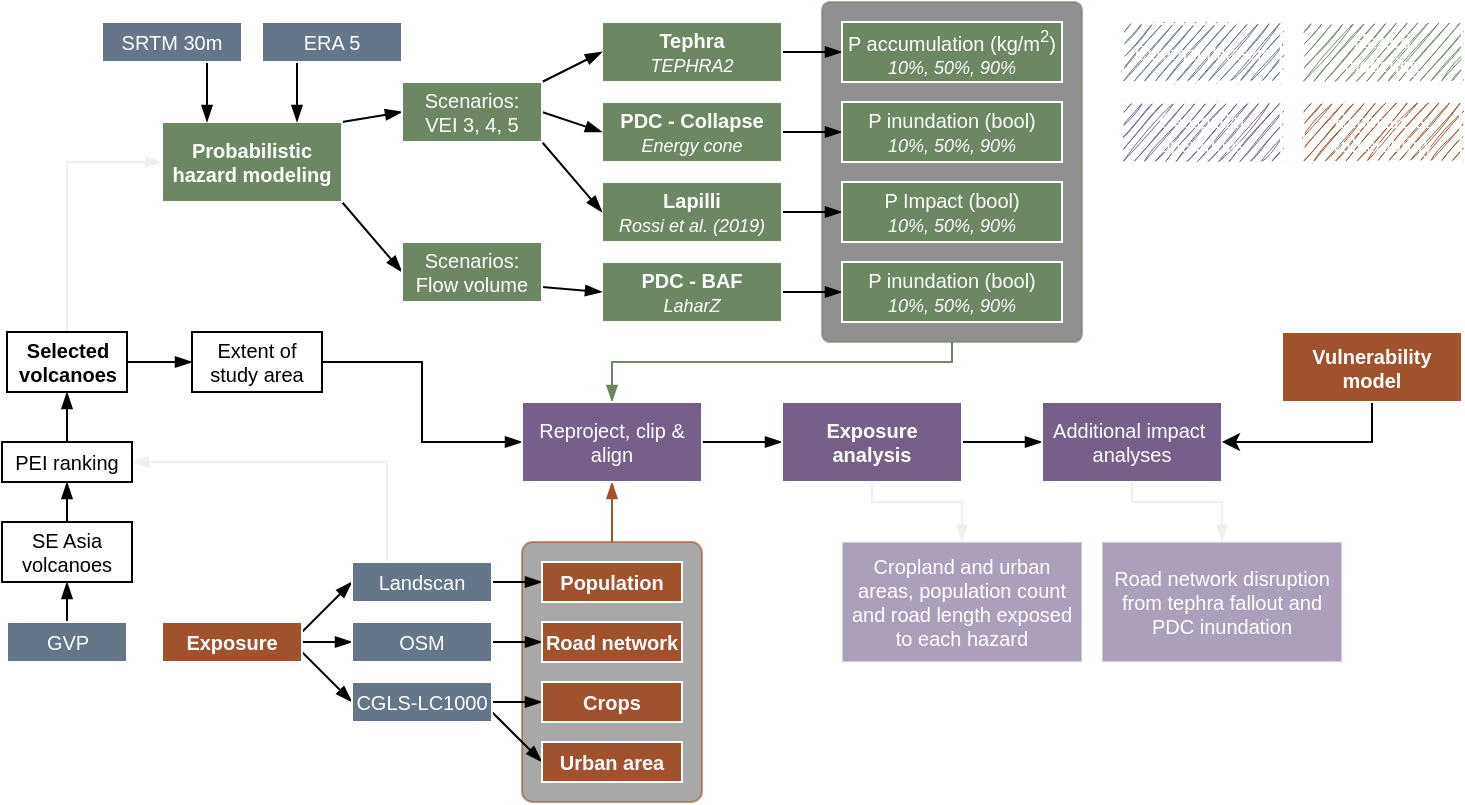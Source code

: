 <mxfile version="14.2.4" type="embed">
    <diagram id="a_LjDYhtA-ulUlTK65He" name="Page-1">
        <mxGraphModel dx="896" dy="860" grid="0" gridSize="10" guides="1" tooltips="1" connect="1" arrows="1" fold="1" page="0" pageScale="1" pageWidth="827" pageHeight="1169" math="0" shadow="0">
            <root>
                <mxCell id="0"/>
                <mxCell id="1" parent="0"/>
                <mxCell id="73" value="" style="edgeStyle=orthogonalEdgeStyle;rounded=0;jumpSize=6;orthogonalLoop=1;jettySize=auto;html=1;startArrow=none;startFill=0;endArrow=blockThin;endFill=1;strokeWidth=1;fontSize=10;strokeColor=#A0522D;" parent="1" source="61" target="39" edge="1">
                    <mxGeometry relative="1" as="geometry"/>
                </mxCell>
                <mxCell id="61" value="" style="rounded=1;whiteSpace=wrap;html=1;shadow=0;strokeWidth=1;fontSize=10;opacity=60;arcSize=6;fillColor=#6E6E6E;strokeColor=#A0522D;" parent="1" vertex="1">
                    <mxGeometry x="320" y="290" width="90" height="130" as="geometry"/>
                </mxCell>
                <mxCell id="72" style="edgeStyle=orthogonalEdgeStyle;rounded=0;jumpSize=6;orthogonalLoop=1;jettySize=auto;html=1;exitX=0.5;exitY=1;exitDx=0;exitDy=0;entryX=0.5;entryY=0;entryDx=0;entryDy=0;startArrow=none;startFill=0;endArrow=blockThin;endFill=1;strokeWidth=1;fontSize=10;strokeColor=#6D8764;" parent="1" source="60" target="39" edge="1">
                    <mxGeometry relative="1" as="geometry">
                        <Array as="points">
                            <mxPoint x="535" y="200"/>
                            <mxPoint x="365" y="200"/>
                        </Array>
                    </mxGeometry>
                </mxCell>
                <mxCell id="60" value="" style="rounded=1;whiteSpace=wrap;html=1;shadow=0;strokeWidth=1;fontSize=10;opacity=60;arcSize=3;fillColor=#474747;strokeColor=#6D8764;" parent="1" vertex="1">
                    <mxGeometry x="470" y="20" width="130" height="170" as="geometry"/>
                </mxCell>
                <mxCell id="40" style="edgeStyle=none;rounded=0;orthogonalLoop=1;jettySize=auto;html=1;exitX=1;exitY=0.5;exitDx=0;exitDy=0;endArrow=blockThin;endFill=1;fontSize=10;" parent="1" source="3" target="31" edge="1">
                    <mxGeometry relative="1" as="geometry"/>
                </mxCell>
                <mxCell id="88" style="edgeStyle=orthogonalEdgeStyle;rounded=0;jumpSize=4;orthogonalLoop=1;jettySize=auto;html=1;exitX=0.5;exitY=0;exitDx=0;exitDy=0;entryX=0;entryY=0.5;entryDx=0;entryDy=0;startArrow=none;startFill=0;endArrow=blockThin;endFill=1;strokeColor=#F0F0F0;strokeWidth=1;fontSize=10;" parent="1" source="3" target="4" edge="1">
                    <mxGeometry relative="1" as="geometry"/>
                </mxCell>
                <mxCell id="3" value="Selected&lt;br&gt;volcanoes" style="rounded=0;whiteSpace=wrap;html=1;fontSize=10;fontStyle=1" parent="1" vertex="1">
                    <mxGeometry x="62.5" y="185" width="60" height="30" as="geometry"/>
                </mxCell>
                <mxCell id="18" style="rounded=0;orthogonalLoop=1;jettySize=auto;html=1;exitX=1;exitY=0;exitDx=0;exitDy=0;entryX=0;entryY=0.5;entryDx=0;entryDy=0;fontSize=10;endArrow=blockThin;endFill=1;" parent="1" source="4" target="11" edge="1">
                    <mxGeometry relative="1" as="geometry"/>
                </mxCell>
                <mxCell id="19" style="rounded=0;orthogonalLoop=1;jettySize=auto;html=1;exitX=1;exitY=1;exitDx=0;exitDy=0;entryX=0;entryY=0.5;entryDx=0;entryDy=0;fontSize=10;endArrow=blockThin;endFill=1;" parent="1" source="4" target="12" edge="1">
                    <mxGeometry relative="1" as="geometry"/>
                </mxCell>
                <mxCell id="4" value="Probabilistic hazard modeling" style="rounded=0;whiteSpace=wrap;html=1;fontSize=10;fillColor=#6d8764;fontColor=#ffffff;strokeColor=#FFFFFF;fontStyle=1" parent="1" vertex="1">
                    <mxGeometry x="140" y="80" width="90" height="40" as="geometry"/>
                </mxCell>
                <mxCell id="52" style="edgeStyle=none;rounded=0;orthogonalLoop=1;jettySize=auto;html=1;exitX=1;exitY=0.25;exitDx=0;exitDy=0;entryX=0;entryY=0.5;entryDx=0;entryDy=0;endArrow=blockThin;endFill=1;fontSize=10;" parent="1" source="6" target="32" edge="1">
                    <mxGeometry relative="1" as="geometry"/>
                </mxCell>
                <mxCell id="53" style="edgeStyle=none;rounded=0;orthogonalLoop=1;jettySize=auto;html=1;exitX=1;exitY=0.5;exitDx=0;exitDy=0;entryX=0;entryY=0.5;entryDx=0;entryDy=0;endArrow=blockThin;endFill=1;fontSize=10;" parent="1" source="6" target="34" edge="1">
                    <mxGeometry relative="1" as="geometry"/>
                </mxCell>
                <mxCell id="54" style="edgeStyle=none;rounded=0;orthogonalLoop=1;jettySize=auto;html=1;exitX=1;exitY=0.75;exitDx=0;exitDy=0;entryX=0;entryY=0.5;entryDx=0;entryDy=0;endArrow=blockThin;endFill=1;fontSize=10;" parent="1" source="6" target="33" edge="1">
                    <mxGeometry relative="1" as="geometry"/>
                </mxCell>
                <mxCell id="6" value="Exposure" style="rounded=0;whiteSpace=wrap;html=1;fontSize=10;fillColor=#a0522d;fontColor=#ffffff;strokeColor=#FFFFFF;fontStyle=1" parent="1" vertex="1">
                    <mxGeometry x="140" y="330" width="70" height="20" as="geometry"/>
                </mxCell>
                <mxCell id="24" style="edgeStyle=none;rounded=0;orthogonalLoop=1;jettySize=auto;html=1;exitX=1;exitY=0.5;exitDx=0;exitDy=0;entryX=0;entryY=0.5;entryDx=0;entryDy=0;endArrow=blockThin;endFill=1;fontSize=10;" parent="1" source="7" target="13" edge="1">
                    <mxGeometry relative="1" as="geometry"/>
                </mxCell>
                <mxCell id="7" value="&lt;b&gt;Tephra&lt;/b&gt;&lt;br&gt;&lt;i&gt;&lt;font style=&quot;font-size: 9px&quot;&gt;TEPHRA2&lt;/font&gt;&lt;/i&gt;" style="rounded=0;whiteSpace=wrap;html=1;fontSize=10;fillColor=#6d8764;fontColor=#ffffff;strokeColor=#FFFFFF;" parent="1" vertex="1">
                    <mxGeometry x="360" y="30" width="90" height="30" as="geometry"/>
                </mxCell>
                <mxCell id="68" style="edgeStyle=orthogonalEdgeStyle;rounded=0;jumpSize=6;orthogonalLoop=1;jettySize=auto;html=1;exitX=1;exitY=0.5;exitDx=0;exitDy=0;entryX=0;entryY=0.5;entryDx=0;entryDy=0;startArrow=none;startFill=0;endArrow=blockThin;endFill=1;strokeWidth=1;fontSize=10;" parent="1" source="8" target="64" edge="1">
                    <mxGeometry relative="1" as="geometry"/>
                </mxCell>
                <mxCell id="8" value="&lt;b&gt;PDC - Collapse&lt;/b&gt;&lt;br&gt;&lt;i&gt;&lt;font style=&quot;font-size: 9px&quot;&gt;Energy cone&lt;/font&gt;&lt;/i&gt;" style="rounded=0;whiteSpace=wrap;html=1;fontSize=10;fillColor=#6d8764;fontColor=#ffffff;strokeColor=#FFFFFF;" parent="1" vertex="1">
                    <mxGeometry x="360" y="70" width="90" height="30" as="geometry"/>
                </mxCell>
                <mxCell id="70" style="edgeStyle=orthogonalEdgeStyle;rounded=0;jumpSize=6;orthogonalLoop=1;jettySize=auto;html=1;exitX=1;exitY=0.5;exitDx=0;exitDy=0;entryX=0;entryY=0.5;entryDx=0;entryDy=0;startArrow=none;startFill=0;endArrow=blockThin;endFill=1;strokeWidth=1;fontSize=10;" parent="1" source="9" target="65" edge="1">
                    <mxGeometry relative="1" as="geometry"/>
                </mxCell>
                <mxCell id="9" value="&lt;b&gt;PDC - BAF&lt;/b&gt;&lt;br&gt;&lt;i&gt;&lt;font style=&quot;font-size: 9px&quot;&gt;LaharZ&lt;/font&gt;&lt;/i&gt;" style="rounded=0;whiteSpace=wrap;html=1;fontSize=10;fillColor=#6d8764;fontColor=#ffffff;strokeColor=#FFFFFF;" parent="1" vertex="1">
                    <mxGeometry x="360" y="150" width="90" height="30" as="geometry"/>
                </mxCell>
                <mxCell id="69" style="edgeStyle=orthogonalEdgeStyle;rounded=0;jumpSize=6;orthogonalLoop=1;jettySize=auto;html=1;exitX=1;exitY=0.5;exitDx=0;exitDy=0;entryX=0;entryY=0.5;entryDx=0;entryDy=0;startArrow=none;startFill=0;endArrow=blockThin;endFill=1;strokeWidth=1;fontSize=10;" parent="1" source="10" target="15" edge="1">
                    <mxGeometry relative="1" as="geometry"/>
                </mxCell>
                <mxCell id="10" value="&lt;b&gt;Lapilli&lt;/b&gt;&lt;br&gt;&lt;i&gt;&lt;font style=&quot;font-size: 9px&quot;&gt;Rossi et al. (2019)&lt;/font&gt;&lt;/i&gt;" style="rounded=0;whiteSpace=wrap;html=1;fontSize=10;fillColor=#6d8764;fontColor=#ffffff;strokeColor=#FFFFFF;" parent="1" vertex="1">
                    <mxGeometry x="360" y="110" width="90" height="30" as="geometry"/>
                </mxCell>
                <mxCell id="20" style="rounded=0;orthogonalLoop=1;jettySize=auto;html=1;exitX=1;exitY=0;exitDx=0;exitDy=0;entryX=0;entryY=0.5;entryDx=0;entryDy=0;fontSize=10;endArrow=blockThin;endFill=1;" parent="1" source="11" target="7" edge="1">
                    <mxGeometry relative="1" as="geometry"/>
                </mxCell>
                <mxCell id="21" style="rounded=0;orthogonalLoop=1;jettySize=auto;html=1;exitX=1;exitY=0.5;exitDx=0;exitDy=0;entryX=0;entryY=0.5;entryDx=0;entryDy=0;fontSize=10;endArrow=blockThin;endFill=1;" parent="1" source="11" target="8" edge="1">
                    <mxGeometry relative="1" as="geometry"/>
                </mxCell>
                <mxCell id="22" style="rounded=0;orthogonalLoop=1;jettySize=auto;html=1;exitX=1;exitY=1;exitDx=0;exitDy=0;entryX=0;entryY=0.5;entryDx=0;entryDy=0;fontSize=10;endArrow=blockThin;endFill=1;" parent="1" source="11" target="10" edge="1">
                    <mxGeometry relative="1" as="geometry"/>
                </mxCell>
                <mxCell id="11" value="Scenarios: &lt;br&gt;VEI 3, 4, 5" style="rounded=0;whiteSpace=wrap;html=1;fontSize=10;fillColor=#6d8764;fontColor=#ffffff;strokeColor=#FFFFFF;" parent="1" vertex="1">
                    <mxGeometry x="260" y="60" width="70" height="30" as="geometry"/>
                </mxCell>
                <mxCell id="23" style="rounded=0;orthogonalLoop=1;jettySize=auto;html=1;exitX=1;exitY=0.75;exitDx=0;exitDy=0;entryX=0;entryY=0.5;entryDx=0;entryDy=0;fontSize=10;endArrow=blockThin;endFill=1;" parent="1" source="12" target="9" edge="1">
                    <mxGeometry relative="1" as="geometry"/>
                </mxCell>
                <mxCell id="12" value="Scenarios: Flow volume" style="rounded=0;whiteSpace=wrap;html=1;fontSize=10;fillColor=#6d8764;fontColor=#ffffff;strokeColor=#FFFFFF;" parent="1" vertex="1">
                    <mxGeometry x="260" y="140" width="70" height="30" as="geometry"/>
                </mxCell>
                <mxCell id="13" value="P accumulation (kg/m&lt;sup&gt;2&lt;/sup&gt;)&lt;br&gt;&lt;i&gt;&lt;font style=&quot;font-size: 9px&quot;&gt;10%, 50%, 90%&lt;/font&gt;&lt;/i&gt;" style="rounded=0;whiteSpace=wrap;html=1;fontSize=10;fillColor=#6d8764;fontColor=#ffffff;strokeColor=#FFFFFF;" parent="1" vertex="1">
                    <mxGeometry x="480" y="30" width="110" height="30" as="geometry"/>
                </mxCell>
                <mxCell id="15" value="P Impact (bool)&lt;br&gt;&lt;i&gt;&lt;font style=&quot;font-size: 9px&quot;&gt;10%, 50%, 90%&lt;/font&gt;&lt;/i&gt;" style="rounded=0;whiteSpace=wrap;html=1;fontSize=10;fillColor=#6d8764;fontColor=#ffffff;strokeColor=#FFFFFF;" parent="1" vertex="1">
                    <mxGeometry x="480" y="110" width="110" height="30" as="geometry"/>
                </mxCell>
                <mxCell id="71" style="rounded=0;jumpSize=6;orthogonalLoop=1;jettySize=auto;html=1;exitX=1;exitY=0.5;exitDx=0;exitDy=0;entryX=0;entryY=0.5;entryDx=0;entryDy=0;startArrow=none;startFill=0;endArrow=blockThin;endFill=1;strokeWidth=1;fontSize=10;edgeStyle=orthogonalEdgeStyle;" parent="1" source="31" target="39" edge="1">
                    <mxGeometry relative="1" as="geometry"/>
                </mxCell>
                <mxCell id="31" value="Extent of study area" style="rounded=0;whiteSpace=wrap;html=1;fontSize=10;" parent="1" vertex="1">
                    <mxGeometry x="155" y="185" width="65" height="30" as="geometry"/>
                </mxCell>
                <mxCell id="47" style="edgeStyle=none;rounded=0;orthogonalLoop=1;jettySize=auto;html=1;exitX=1;exitY=0.5;exitDx=0;exitDy=0;entryX=0;entryY=0.5;entryDx=0;entryDy=0;endArrow=blockThin;endFill=1;fontSize=10;" parent="1" source="32" target="38" edge="1">
                    <mxGeometry relative="1" as="geometry"/>
                </mxCell>
                <mxCell id="82" style="edgeStyle=orthogonalEdgeStyle;rounded=0;jumpSize=4;orthogonalLoop=1;jettySize=auto;html=1;exitX=0.25;exitY=0;exitDx=0;exitDy=0;entryX=1;entryY=0.5;entryDx=0;entryDy=0;startArrow=none;startFill=0;endArrow=blockThin;endFill=1;strokeWidth=1;fontSize=10;strokeColor=#F0F0F0;" parent="1" source="32" target="57" edge="1">
                    <mxGeometry relative="1" as="geometry">
                        <Array as="points">
                            <mxPoint x="253" y="250"/>
                        </Array>
                    </mxGeometry>
                </mxCell>
                <mxCell id="32" value="Landscan" style="rounded=0;whiteSpace=wrap;html=1;fontSize=10;fillColor=#647687;fontColor=#ffffff;strokeColor=#FFFFFF;" parent="1" vertex="1">
                    <mxGeometry x="235" y="300" width="70" height="20" as="geometry"/>
                </mxCell>
                <mxCell id="48" style="edgeStyle=none;rounded=0;orthogonalLoop=1;jettySize=auto;html=1;exitX=1;exitY=0.5;exitDx=0;exitDy=0;entryX=0;entryY=0.5;entryDx=0;entryDy=0;endArrow=blockThin;endFill=1;fontSize=10;" parent="1" source="33" target="36" edge="1">
                    <mxGeometry relative="1" as="geometry"/>
                </mxCell>
                <mxCell id="49" style="edgeStyle=none;rounded=0;orthogonalLoop=1;jettySize=auto;html=1;exitX=1;exitY=0.75;exitDx=0;exitDy=0;entryX=0;entryY=0.5;entryDx=0;entryDy=0;endArrow=blockThin;endFill=1;fontSize=10;" parent="1" source="33" target="37" edge="1">
                    <mxGeometry relative="1" as="geometry"/>
                </mxCell>
                <mxCell id="33" value="CGLS-LC1000" style="rounded=0;whiteSpace=wrap;html=1;fontSize=10;fillColor=#647687;fontColor=#ffffff;strokeColor=#FFFFFF;" parent="1" vertex="1">
                    <mxGeometry x="235" y="360" width="70" height="20" as="geometry"/>
                </mxCell>
                <mxCell id="50" style="edgeStyle=none;rounded=0;orthogonalLoop=1;jettySize=auto;html=1;exitX=1;exitY=0.5;exitDx=0;exitDy=0;entryX=0;entryY=0.5;entryDx=0;entryDy=0;endArrow=blockThin;endFill=1;fontSize=10;" parent="1" source="34" target="35" edge="1">
                    <mxGeometry relative="1" as="geometry"/>
                </mxCell>
                <mxCell id="34" value="OSM" style="rounded=0;whiteSpace=wrap;html=1;fontSize=10;fillColor=#647687;fontColor=#ffffff;strokeColor=#FFFFFF;" parent="1" vertex="1">
                    <mxGeometry x="235" y="330" width="70" height="20" as="geometry"/>
                </mxCell>
                <mxCell id="35" value="Road network" style="rounded=0;whiteSpace=wrap;html=1;fontSize=10;fillColor=#a0522d;fontColor=#ffffff;strokeColor=#FFFFFF;fontStyle=1" parent="1" vertex="1">
                    <mxGeometry x="330" y="330" width="70" height="20" as="geometry"/>
                </mxCell>
                <mxCell id="36" value="Crops" style="rounded=0;whiteSpace=wrap;html=1;fontSize=10;fillColor=#a0522d;fontColor=#ffffff;strokeColor=#FFFFFF;fontStyle=1" parent="1" vertex="1">
                    <mxGeometry x="330" y="360" width="70" height="20" as="geometry"/>
                </mxCell>
                <mxCell id="37" value="Urban area" style="rounded=0;whiteSpace=wrap;html=1;fontSize=10;fillColor=#a0522d;fontColor=#ffffff;strokeColor=#FFFFFF;fontStyle=1" parent="1" vertex="1">
                    <mxGeometry x="330" y="390" width="70" height="20" as="geometry"/>
                </mxCell>
                <mxCell id="38" value="Population" style="rounded=0;whiteSpace=wrap;html=1;fontSize=10;fillColor=#a0522d;fontColor=#ffffff;strokeColor=#FFFFFF;fontStyle=1" parent="1" vertex="1">
                    <mxGeometry x="330" y="300" width="70" height="20" as="geometry"/>
                </mxCell>
                <mxCell id="79" style="edgeStyle=orthogonalEdgeStyle;rounded=0;jumpSize=6;orthogonalLoop=1;jettySize=auto;html=1;exitX=1;exitY=0.5;exitDx=0;exitDy=0;startArrow=none;startFill=0;endArrow=blockThin;endFill=1;strokeWidth=1;fontSize=10;" parent="1" source="39" target="55" edge="1">
                    <mxGeometry relative="1" as="geometry"/>
                </mxCell>
                <mxCell id="39" value="Reproject, clip &amp;amp; align" style="rounded=0;whiteSpace=wrap;html=1;fontSize=10;fillColor=#76608a;fontColor=#ffffff;strokeColor=#FFFFFF;" parent="1" vertex="1">
                    <mxGeometry x="320" y="220" width="90" height="40" as="geometry"/>
                </mxCell>
                <mxCell id="75" style="edgeStyle=orthogonalEdgeStyle;rounded=0;jumpSize=6;orthogonalLoop=1;jettySize=auto;html=1;exitX=0.5;exitY=1;exitDx=0;exitDy=0;entryX=0.75;entryY=0;entryDx=0;entryDy=0;startArrow=none;startFill=0;endArrow=blockThin;endFill=1;strokeWidth=1;fontSize=10;" parent="1" source="41" target="4" edge="1">
                    <mxGeometry relative="1" as="geometry"/>
                </mxCell>
                <mxCell id="41" value="ERA 5" style="rounded=0;whiteSpace=wrap;html=1;fontSize=10;fillColor=#647687;fontColor=#ffffff;strokeColor=#FFFFFF;" parent="1" vertex="1">
                    <mxGeometry x="190" y="30" width="70" height="20" as="geometry"/>
                </mxCell>
                <mxCell id="74" style="edgeStyle=orthogonalEdgeStyle;rounded=0;jumpSize=6;orthogonalLoop=1;jettySize=auto;html=1;exitX=0.5;exitY=1;exitDx=0;exitDy=0;entryX=0.25;entryY=0;entryDx=0;entryDy=0;startArrow=none;startFill=0;endArrow=blockThin;endFill=1;strokeWidth=1;fontSize=10;" parent="1" source="42" target="4" edge="1">
                    <mxGeometry relative="1" as="geometry"/>
                </mxCell>
                <mxCell id="42" value="SRTM 30m" style="rounded=0;whiteSpace=wrap;html=1;fontSize=10;fillColor=#647687;fontColor=#ffffff;strokeColor=#FFFFFF;" parent="1" vertex="1">
                    <mxGeometry x="110" y="30" width="70" height="20" as="geometry"/>
                </mxCell>
                <mxCell id="81" style="edgeStyle=orthogonalEdgeStyle;rounded=0;jumpSize=6;orthogonalLoop=1;jettySize=auto;html=1;exitX=1;exitY=0.5;exitDx=0;exitDy=0;entryX=0;entryY=0.5;entryDx=0;entryDy=0;startArrow=none;startFill=0;endArrow=blockThin;endFill=1;strokeWidth=1;fontSize=10;" parent="1" source="55" target="80" edge="1">
                    <mxGeometry relative="1" as="geometry"/>
                </mxCell>
                <mxCell id="86" style="edgeStyle=orthogonalEdgeStyle;rounded=0;jumpSize=4;orthogonalLoop=1;jettySize=auto;html=1;exitX=0.5;exitY=1;exitDx=0;exitDy=0;entryX=0.5;entryY=0;entryDx=0;entryDy=0;startArrow=none;startFill=0;endArrow=blockThin;endFill=1;strokeColor=#F0F0F0;strokeWidth=1;fontSize=10;" parent="1" source="55" target="84" edge="1">
                    <mxGeometry relative="1" as="geometry">
                        <Array as="points">
                            <mxPoint x="495" y="270"/>
                            <mxPoint x="540" y="270"/>
                        </Array>
                    </mxGeometry>
                </mxCell>
                <mxCell id="55" value="Exposure &lt;br&gt;analysis" style="rounded=0;whiteSpace=wrap;html=1;fontSize=10;fillColor=#76608a;fontColor=#ffffff;strokeColor=#FFFFFF;fontStyle=1" parent="1" vertex="1">
                    <mxGeometry x="450" y="220" width="90" height="40" as="geometry"/>
                </mxCell>
                <mxCell id="58" style="edgeStyle=none;rounded=0;orthogonalLoop=1;jettySize=auto;html=1;exitX=0.5;exitY=0;exitDx=0;exitDy=0;entryX=0.5;entryY=1;entryDx=0;entryDy=0;endArrow=blockThin;endFill=1;fontSize=10;" parent="1" source="56" target="57" edge="1">
                    <mxGeometry relative="1" as="geometry"/>
                </mxCell>
                <mxCell id="56" value="SE Asia &lt;br&gt;volcanoes" style="rounded=0;whiteSpace=wrap;html=1;fontSize=10;" parent="1" vertex="1">
                    <mxGeometry x="60" y="280" width="65" height="30" as="geometry"/>
                </mxCell>
                <mxCell id="59" style="edgeStyle=none;rounded=0;orthogonalLoop=1;jettySize=auto;html=1;exitX=0.5;exitY=0;exitDx=0;exitDy=0;entryX=0.5;entryY=1;entryDx=0;entryDy=0;endArrow=blockThin;endFill=1;fontSize=10;" parent="1" source="57" target="3" edge="1">
                    <mxGeometry relative="1" as="geometry"/>
                </mxCell>
                <mxCell id="57" value="PEI ranking" style="rounded=0;whiteSpace=wrap;html=1;fontSize=10;" parent="1" vertex="1">
                    <mxGeometry x="60" y="240" width="65" height="20" as="geometry"/>
                </mxCell>
                <mxCell id="64" value="P inundation (bool)&lt;br&gt;&lt;i&gt;&lt;font style=&quot;font-size: 9px&quot;&gt;10%, 50%, 90%&lt;/font&gt;&lt;/i&gt;" style="rounded=0;whiteSpace=wrap;html=1;fontSize=10;fillColor=#6d8764;fontColor=#ffffff;strokeColor=#FFFFFF;" parent="1" vertex="1">
                    <mxGeometry x="480" y="70" width="110" height="30" as="geometry"/>
                </mxCell>
                <mxCell id="65" value="P inundation (bool)&lt;br&gt;&lt;i&gt;&lt;font style=&quot;font-size: 9px&quot;&gt;10%, 50%, 90%&lt;/font&gt;&lt;/i&gt;" style="rounded=0;whiteSpace=wrap;html=1;fontSize=10;fillColor=#6d8764;fontColor=#ffffff;strokeColor=#FFFFFF;" parent="1" vertex="1">
                    <mxGeometry x="480" y="150" width="110" height="30" as="geometry"/>
                </mxCell>
                <mxCell id="77" style="edgeStyle=orthogonalEdgeStyle;rounded=0;jumpSize=6;orthogonalLoop=1;jettySize=auto;html=1;exitX=0.5;exitY=0;exitDx=0;exitDy=0;entryX=0.5;entryY=1;entryDx=0;entryDy=0;startArrow=none;startFill=0;endArrow=blockThin;endFill=1;strokeWidth=1;fontSize=10;" parent="1" source="76" target="56" edge="1">
                    <mxGeometry relative="1" as="geometry"/>
                </mxCell>
                <mxCell id="76" value="GVP" style="rounded=0;whiteSpace=wrap;html=1;fontSize=10;fillColor=#647687;fontColor=#ffffff;strokeColor=#FFFFFF;" parent="1" vertex="1">
                    <mxGeometry x="62.5" y="330" width="60" height="20" as="geometry"/>
                </mxCell>
                <mxCell id="87" style="edgeStyle=orthogonalEdgeStyle;rounded=0;jumpSize=4;orthogonalLoop=1;jettySize=auto;html=1;exitX=0.5;exitY=1;exitDx=0;exitDy=0;entryX=0.5;entryY=0;entryDx=0;entryDy=0;startArrow=none;startFill=0;endArrow=blockThin;endFill=1;strokeColor=#F0F0F0;strokeWidth=1;fontSize=10;" parent="1" source="80" target="85" edge="1">
                    <mxGeometry relative="1" as="geometry">
                        <Array as="points">
                            <mxPoint x="625" y="270"/>
                            <mxPoint x="670" y="270"/>
                        </Array>
                    </mxGeometry>
                </mxCell>
                <mxCell id="80" value="Additional impact&amp;nbsp;&lt;br&gt;analyses" style="rounded=0;whiteSpace=wrap;html=1;fontSize=10;fillColor=#76608a;fontColor=#ffffff;strokeColor=#FFFFFF;" parent="1" vertex="1">
                    <mxGeometry x="580" y="220" width="90" height="40" as="geometry"/>
                </mxCell>
                <mxCell id="84" value="&lt;span style=&quot;color: rgb(255, 255, 255);&quot;&gt;Cropland and urban areas, population count and road length exposed to each hazard&lt;/span&gt;" style="rounded=0;whiteSpace=wrap;html=1;shadow=0;strokeWidth=1;fillColor=#76608a;fontSize=10;fontColor=#ffffff;strokeColor=#F0F0F0;align=center;opacity=60;" parent="1" vertex="1">
                    <mxGeometry x="480" y="290" width="120" height="60" as="geometry"/>
                </mxCell>
                <mxCell id="85" value="&lt;span style=&quot;color: rgb(255 , 255 , 255)&quot;&gt;Road network disruption from tephra fallout and PDC inundation&lt;/span&gt;" style="rounded=0;whiteSpace=wrap;html=1;shadow=0;strokeWidth=1;fillColor=#76608a;fontSize=10;fontColor=#ffffff;strokeColor=#F0F0F0;align=center;opacity=60;" parent="1" vertex="1">
                    <mxGeometry x="610" y="290" width="120" height="60" as="geometry"/>
                </mxCell>
                <mxCell id="89" value="External datasets" style="rounded=0;whiteSpace=wrap;html=1;fontSize=10;fillColor=#647687;fontColor=#ffffff;strokeColor=#FFFFFF;sketch=1;fontFamily=Comic Sans MS;" vertex="1" parent="1">
                    <mxGeometry x="620" y="30" width="80" height="30" as="geometry"/>
                </mxCell>
                <mxCell id="90" value="Hazard &lt;br&gt;modeling" style="rounded=0;whiteSpace=wrap;html=1;fontSize=10;fontColor=#ffffff;strokeColor=#FFFFFF;sketch=1;fontFamily=Comic Sans MS;fillColor=#6D8764;" vertex="1" parent="1">
                    <mxGeometry x="710" y="30" width="80" height="30" as="geometry"/>
                </mxCell>
                <mxCell id="92" style="edgeStyle=orthogonalEdgeStyle;rounded=0;orthogonalLoop=1;jettySize=auto;html=1;exitX=0.5;exitY=1;exitDx=0;exitDy=0;entryX=1;entryY=0.5;entryDx=0;entryDy=0;fontFamily=Comic Sans MS;" edge="1" parent="1" source="91" target="80">
                    <mxGeometry relative="1" as="geometry"/>
                </mxCell>
                <mxCell id="91" value="Vulnerability model" style="rounded=0;whiteSpace=wrap;html=1;fontSize=10;fillColor=#a0522d;fontColor=#ffffff;strokeColor=#FFFFFF;fontStyle=1" vertex="1" parent="1">
                    <mxGeometry x="700" y="185" width="90" height="35" as="geometry"/>
                </mxCell>
                <mxCell id="93" value="Geospatial operations" style="rounded=0;whiteSpace=wrap;html=1;fontSize=10;fontColor=#ffffff;strokeColor=#FFFFFF;sketch=1;fontFamily=Comic Sans MS;fillColor=#76608A;" vertex="1" parent="1">
                    <mxGeometry x="620" y="70" width="80" height="30" as="geometry"/>
                </mxCell>
                <mxCell id="94" value="Exposure &amp;amp; vulnerability" style="rounded=0;whiteSpace=wrap;html=1;fontSize=10;fontColor=#ffffff;strokeColor=#FFFFFF;sketch=1;fontFamily=Comic Sans MS;fillColor=#A0522D;" vertex="1" parent="1">
                    <mxGeometry x="710" y="70" width="80" height="30" as="geometry"/>
                </mxCell>
            </root>
        </mxGraphModel>
    </diagram>
</mxfile>